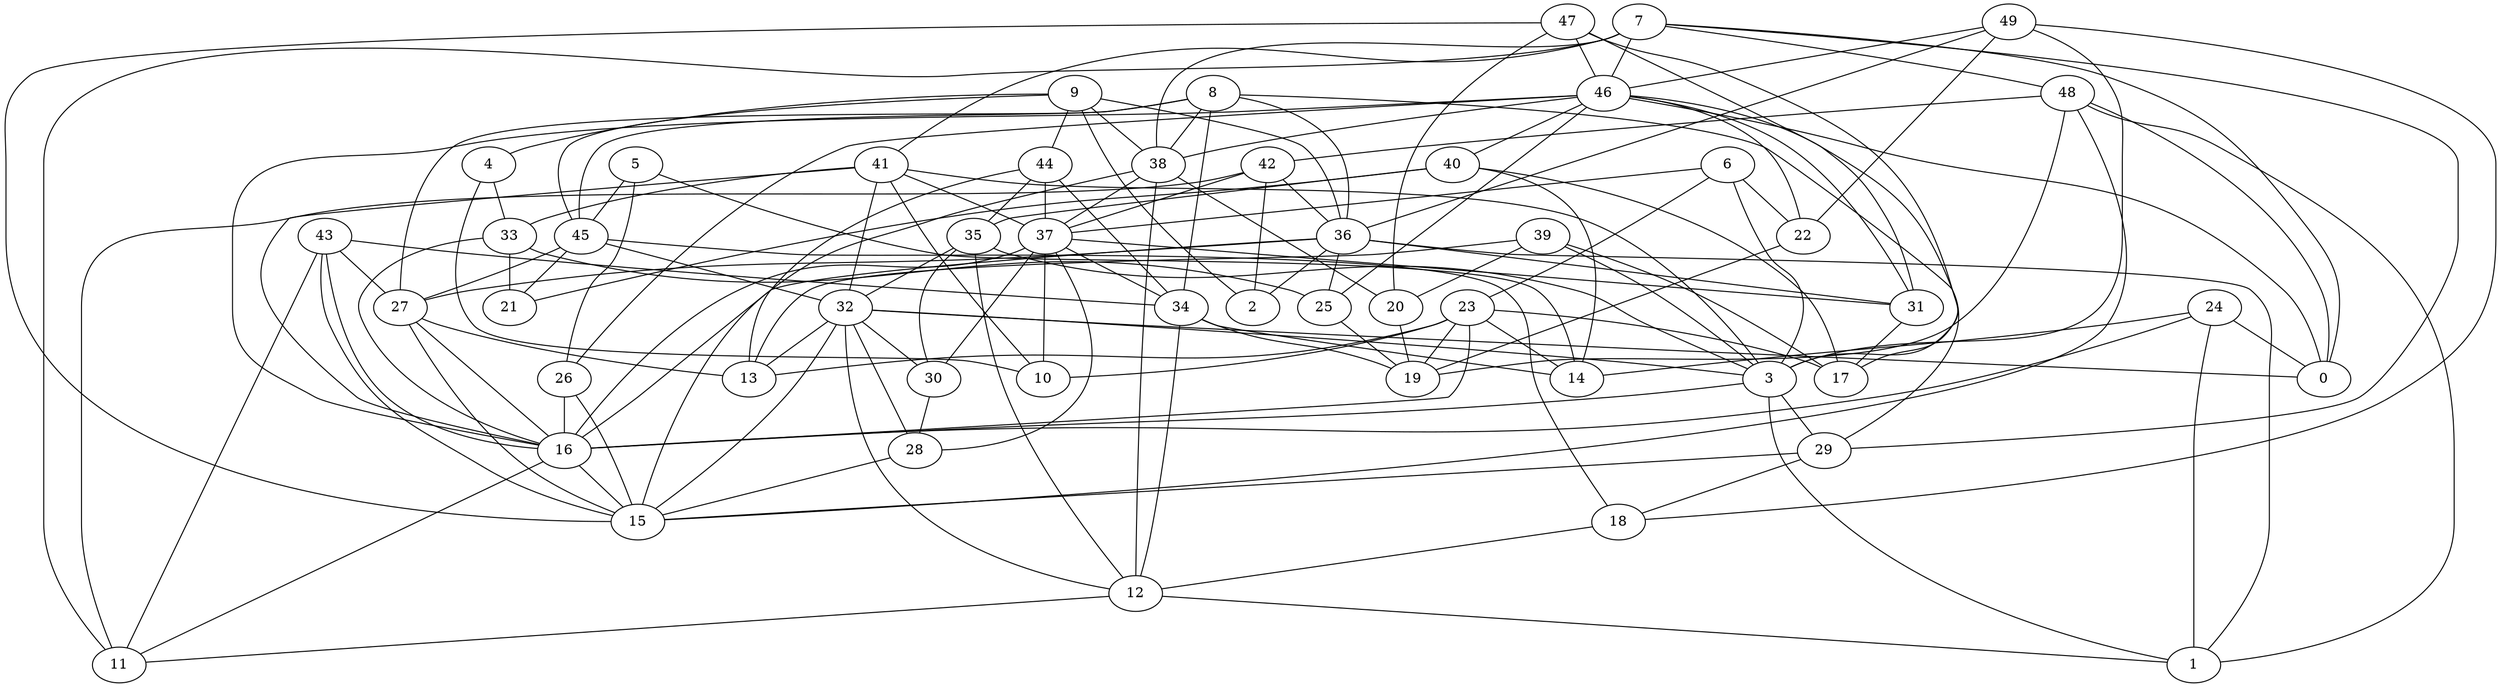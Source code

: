digraph GG_graph {

subgraph G_graph {
edge [color = black]
"20" -> "19" [dir = none]
"24" -> "14" [dir = none]
"24" -> "0" [dir = none]
"24" -> "1" [dir = none]
"24" -> "16" [dir = none]
"29" -> "15" [dir = none]
"29" -> "18" [dir = none]
"18" -> "12" [dir = none]
"8" -> "36" [dir = none]
"8" -> "45" [dir = none]
"8" -> "38" [dir = none]
"8" -> "34" [dir = none]
"8" -> "29" [dir = none]
"8" -> "27" [dir = none]
"4" -> "33" [dir = none]
"4" -> "10" [dir = none]
"25" -> "19" [dir = none]
"22" -> "19" [dir = none]
"48" -> "1" [dir = none]
"48" -> "42" [dir = none]
"48" -> "19" [dir = none]
"48" -> "15" [dir = none]
"48" -> "0" [dir = none]
"33" -> "25" [dir = none]
"33" -> "16" [dir = none]
"33" -> "21" [dir = none]
"39" -> "17" [dir = none]
"39" -> "13" [dir = none]
"39" -> "20" [dir = none]
"39" -> "3" [dir = none]
"37" -> "10" [dir = none]
"37" -> "16" [dir = none]
"37" -> "30" [dir = none]
"37" -> "28" [dir = none]
"37" -> "31" [dir = none]
"37" -> "34" [dir = none]
"9" -> "38" [dir = none]
"9" -> "44" [dir = none]
"9" -> "36" [dir = none]
"9" -> "4" [dir = none]
"9" -> "45" [dir = none]
"9" -> "2" [dir = none]
"5" -> "26" [dir = none]
"5" -> "45" [dir = none]
"5" -> "14" [dir = none]
"35" -> "30" [dir = none]
"35" -> "3" [dir = none]
"35" -> "32" [dir = none]
"35" -> "12" [dir = none]
"27" -> "13" [dir = none]
"27" -> "15" [dir = none]
"27" -> "16" [dir = none]
"7" -> "38" [dir = none]
"7" -> "41" [dir = none]
"7" -> "29" [dir = none]
"7" -> "0" [dir = none]
"7" -> "11" [dir = none]
"7" -> "48" [dir = none]
"7" -> "46" [dir = none]
"42" -> "2" [dir = none]
"42" -> "11" [dir = none]
"42" -> "37" [dir = none]
"42" -> "36" [dir = none]
"49" -> "18" [dir = none]
"49" -> "3" [dir = none]
"49" -> "22" [dir = none]
"49" -> "36" [dir = none]
"49" -> "46" [dir = none]
"16" -> "15" [dir = none]
"16" -> "11" [dir = none]
"47" -> "20" [dir = none]
"47" -> "31" [dir = none]
"47" -> "15" [dir = none]
"47" -> "46" [dir = none]
"47" -> "3" [dir = none]
"43" -> "34" [dir = none]
"43" -> "11" [dir = none]
"43" -> "15" [dir = none]
"43" -> "27" [dir = none]
"43" -> "16" [dir = none]
"36" -> "25" [dir = none]
"36" -> "1" [dir = none]
"36" -> "2" [dir = none]
"36" -> "31" [dir = none]
"36" -> "27" [dir = none]
"36" -> "16" [dir = none]
"23" -> "19" [dir = none]
"23" -> "13" [dir = none]
"23" -> "17" [dir = none]
"23" -> "16" [dir = none]
"23" -> "14" [dir = none]
"23" -> "10" [dir = none]
"45" -> "32" [dir = none]
"45" -> "21" [dir = none]
"45" -> "18" [dir = none]
"45" -> "27" [dir = none]
"3" -> "29" [dir = none]
"3" -> "16" [dir = none]
"3" -> "1" [dir = none]
"6" -> "37" [dir = none]
"6" -> "3" [dir = none]
"6" -> "22" [dir = none]
"6" -> "23" [dir = none]
"30" -> "28" [dir = none]
"26" -> "15" [dir = none]
"26" -> "16" [dir = none]
"32" -> "3" [dir = none]
"32" -> "0" [dir = none]
"32" -> "15" [dir = none]
"32" -> "13" [dir = none]
"32" -> "12" [dir = none]
"32" -> "30" [dir = none]
"32" -> "28" [dir = none]
"41" -> "10" [dir = none]
"41" -> "3" [dir = none]
"41" -> "32" [dir = none]
"41" -> "37" [dir = none]
"41" -> "33" [dir = none]
"41" -> "16" [dir = none]
"28" -> "15" [dir = none]
"46" -> "16" [dir = none]
"46" -> "40" [dir = none]
"46" -> "0" [dir = none]
"46" -> "38" [dir = none]
"46" -> "25" [dir = none]
"46" -> "17" [dir = none]
"46" -> "31" [dir = none]
"46" -> "22" [dir = none]
"46" -> "26" [dir = none]
"40" -> "21" [dir = none]
"40" -> "35" [dir = none]
"40" -> "14" [dir = none]
"40" -> "17" [dir = none]
"38" -> "20" [dir = none]
"38" -> "12" [dir = none]
"38" -> "37" [dir = none]
"38" -> "15" [dir = none]
"34" -> "14" [dir = none]
"34" -> "12" [dir = none]
"34" -> "19" [dir = none]
"31" -> "17" [dir = none]
"12" -> "1" [dir = none]
"12" -> "11" [dir = none]
"44" -> "35" [dir = none]
"44" -> "37" [dir = none]
"44" -> "34" [dir = none]
"44" -> "13" [dir = none]
}

}
